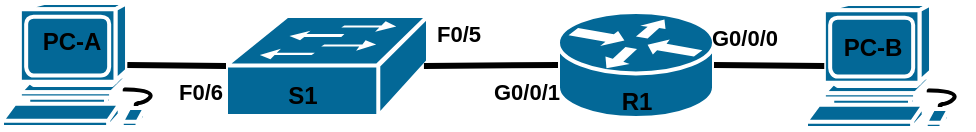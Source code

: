 <mxfile version="22.1.21" type="device">
  <diagram id="6a731a19-8d31-9384-78a2-239565b7b9f0" name="Page-1">
    <mxGraphModel dx="1434" dy="844" grid="0" gridSize="10" guides="1" tooltips="1" connect="1" arrows="1" fold="1" page="1" pageScale="1" pageWidth="827" pageHeight="1169" background="none" math="0" shadow="0">
      <root>
        <mxCell id="0" />
        <mxCell id="1" parent="0" />
        <mxCell id="pzWBwDgQuzdZBZj7DVHq-24" value="" style="shape=mxgraph.cisco.computers_and_peripherals.workstation;sketch=0;html=1;pointerEvents=1;dashed=0;fillColor=#036897;strokeColor=#ffffff;strokeWidth=2;verticalLabelPosition=bottom;verticalAlign=top;align=center;outlineConnect=0;fontStyle=1" parent="1" vertex="1">
          <mxGeometry x="178" y="439.5" width="83" height="62" as="geometry" />
        </mxCell>
        <mxCell id="pzWBwDgQuzdZBZj7DVHq-25" value="" style="shape=mxgraph.cisco.computers_and_peripherals.workstation;sketch=0;html=1;pointerEvents=1;dashed=0;fillColor=#036897;strokeColor=#ffffff;strokeWidth=2;verticalLabelPosition=bottom;verticalAlign=top;align=center;outlineConnect=0;" parent="1" vertex="1">
          <mxGeometry x="580" y="440" width="83" height="62" as="geometry" />
        </mxCell>
        <mxCell id="pzWBwDgQuzdZBZj7DVHq-26" value="" style="shape=mxgraph.cisco.switches.workgroup_switch;sketch=0;html=1;pointerEvents=1;dashed=0;fillColor=#036897;strokeColor=#ffffff;strokeWidth=2;verticalLabelPosition=bottom;verticalAlign=top;align=center;outlineConnect=0;" parent="1" vertex="1">
          <mxGeometry x="290" y="446" width="101" height="50" as="geometry" />
        </mxCell>
        <mxCell id="pzWBwDgQuzdZBZj7DVHq-27" value="" style="shape=mxgraph.cisco.routers.router;sketch=0;html=1;pointerEvents=1;dashed=0;fillColor=#036897;strokeColor=#ffffff;strokeWidth=2;verticalLabelPosition=bottom;verticalAlign=top;align=center;outlineConnect=0;" parent="1" vertex="1">
          <mxGeometry x="456" y="444" width="78" height="53" as="geometry" />
        </mxCell>
        <mxCell id="pzWBwDgQuzdZBZj7DVHq-28" value="PC-A" style="text;strokeColor=none;align=center;fillColor=none;html=1;verticalAlign=middle;whiteSpace=wrap;rounded=0;fontStyle=1" parent="1" vertex="1">
          <mxGeometry x="183" y="444" width="60" height="30" as="geometry" />
        </mxCell>
        <mxCell id="pzWBwDgQuzdZBZj7DVHq-29" value="&lt;b&gt;PC-B&lt;/b&gt;" style="text;html=1;align=center;verticalAlign=middle;resizable=0;points=[];autosize=1;strokeColor=none;fillColor=none;" parent="1" vertex="1">
          <mxGeometry x="589" y="448.5" width="47" height="26" as="geometry" />
        </mxCell>
        <mxCell id="pzWBwDgQuzdZBZj7DVHq-30" value="&lt;b&gt;S1&lt;/b&gt;" style="text;html=1;align=center;verticalAlign=middle;resizable=0;points=[];autosize=1;strokeColor=none;fillColor=none;" parent="1" vertex="1">
          <mxGeometry x="311" y="473" width="33" height="26" as="geometry" />
        </mxCell>
        <mxCell id="pzWBwDgQuzdZBZj7DVHq-31" value="&lt;b&gt;R1&lt;/b&gt;" style="text;html=1;align=center;verticalAlign=middle;resizable=0;points=[];autosize=1;strokeColor=none;fillColor=none;" parent="1" vertex="1">
          <mxGeometry x="478.5" y="476" width="33" height="26" as="geometry" />
        </mxCell>
        <mxCell id="pzWBwDgQuzdZBZj7DVHq-34" style="edgeStyle=none;rounded=0;orthogonalLoop=1;jettySize=auto;html=1;exitX=1;exitY=0.5;exitDx=0;exitDy=0;exitPerimeter=0;entryX=0.11;entryY=0.5;entryDx=0;entryDy=0;entryPerimeter=0;labelBackgroundColor=#000000;strokeColor=default;strokeWidth=3;shadow=0;fillColor=#000000;endArrow=none;endFill=0;" parent="1" source="pzWBwDgQuzdZBZj7DVHq-27" target="pzWBwDgQuzdZBZj7DVHq-25" edge="1">
          <mxGeometry relative="1" as="geometry" />
        </mxCell>
        <mxCell id="pzWBwDgQuzdZBZj7DVHq-36" style="edgeStyle=none;rounded=0;orthogonalLoop=1;jettySize=auto;html=1;exitX=0.98;exitY=0.5;exitDx=0;exitDy=0;exitPerimeter=0;entryX=0;entryY=0.5;entryDx=0;entryDy=0;entryPerimeter=0;labelBackgroundColor=#000000;strokeColor=default;strokeWidth=3;shadow=0;fillColor=#000000;endArrow=none;endFill=0;" parent="1" source="pzWBwDgQuzdZBZj7DVHq-26" target="pzWBwDgQuzdZBZj7DVHq-27" edge="1">
          <mxGeometry relative="1" as="geometry">
            <mxPoint x="384" y="487" as="sourcePoint" />
            <mxPoint x="480" y="486" as="targetPoint" />
          </mxGeometry>
        </mxCell>
        <mxCell id="pzWBwDgQuzdZBZj7DVHq-37" style="edgeStyle=none;rounded=0;orthogonalLoop=1;jettySize=auto;html=1;exitX=0.755;exitY=0.5;exitDx=0;exitDy=0;exitPerimeter=0;entryX=0;entryY=0.5;entryDx=0;entryDy=0;entryPerimeter=0;labelBackgroundColor=#000000;strokeColor=default;strokeWidth=3;shadow=0;fillColor=#000000;endArrow=none;endFill=0;" parent="1" source="pzWBwDgQuzdZBZj7DVHq-24" target="pzWBwDgQuzdZBZj7DVHq-26" edge="1">
          <mxGeometry relative="1" as="geometry">
            <mxPoint x="223" y="526" as="sourcePoint" />
            <mxPoint x="320" y="528" as="targetPoint" />
          </mxGeometry>
        </mxCell>
        <mxCell id="pzWBwDgQuzdZBZj7DVHq-38" value="&lt;b style=&quot;font-size: 11px;&quot;&gt;F0/6&lt;/b&gt;" style="text;html=1;align=center;verticalAlign=middle;resizable=0;points=[];autosize=1;strokeColor=none;fillColor=none;fontSize=11;" parent="1" vertex="1">
          <mxGeometry x="257" y="471" width="40" height="25" as="geometry" />
        </mxCell>
        <mxCell id="pzWBwDgQuzdZBZj7DVHq-39" value="&lt;span style=&quot;font-size: 11px;&quot;&gt;&lt;b&gt;F0/5&lt;br&gt;&lt;/b&gt;&lt;/span&gt;" style="text;html=1;align=center;verticalAlign=middle;resizable=0;points=[];autosize=1;strokeColor=none;fillColor=none;" parent="1" vertex="1">
          <mxGeometry x="386" y="441.5" width="40" height="26" as="geometry" />
        </mxCell>
        <mxCell id="pzWBwDgQuzdZBZj7DVHq-40" value="&lt;span style=&quot;font-size: 11px;&quot;&gt;&lt;b&gt;G0/0/1&lt;br&gt;&lt;/b&gt;&lt;/span&gt;" style="text;html=1;align=center;verticalAlign=middle;resizable=0;points=[];autosize=1;strokeColor=none;fillColor=none;" parent="1" vertex="1">
          <mxGeometry x="414" y="471" width="51" height="26" as="geometry" />
        </mxCell>
        <mxCell id="pzWBwDgQuzdZBZj7DVHq-41" value="&lt;span style=&quot;font-size: 11px;&quot;&gt;&lt;b&gt;G0/0/0&lt;br&gt;&lt;/b&gt;&lt;/span&gt;" style="text;html=1;align=center;verticalAlign=middle;resizable=0;points=[];autosize=1;strokeColor=none;fillColor=none;" parent="1" vertex="1">
          <mxGeometry x="523" y="444" width="51" height="26" as="geometry" />
        </mxCell>
      </root>
    </mxGraphModel>
  </diagram>
</mxfile>

